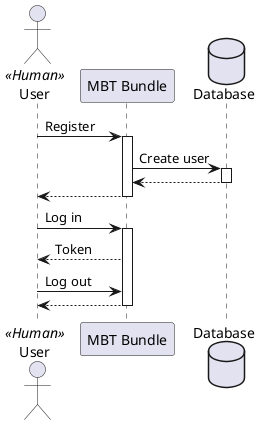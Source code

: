 @startuml

actor User as user << Human >>
participant "MBT Bundle" as bundle
database Database as database

user -> bundle : Register
activate bundle
bundle -> database : Create user
activate database
database --> bundle
deactivate database
bundle --> user
deactivate bundle

user -> bundle: Log in
activate bundle
bundle --> user: Token
user -> bundle: Log out
bundle --> user
deactivate bundle

@enduml
